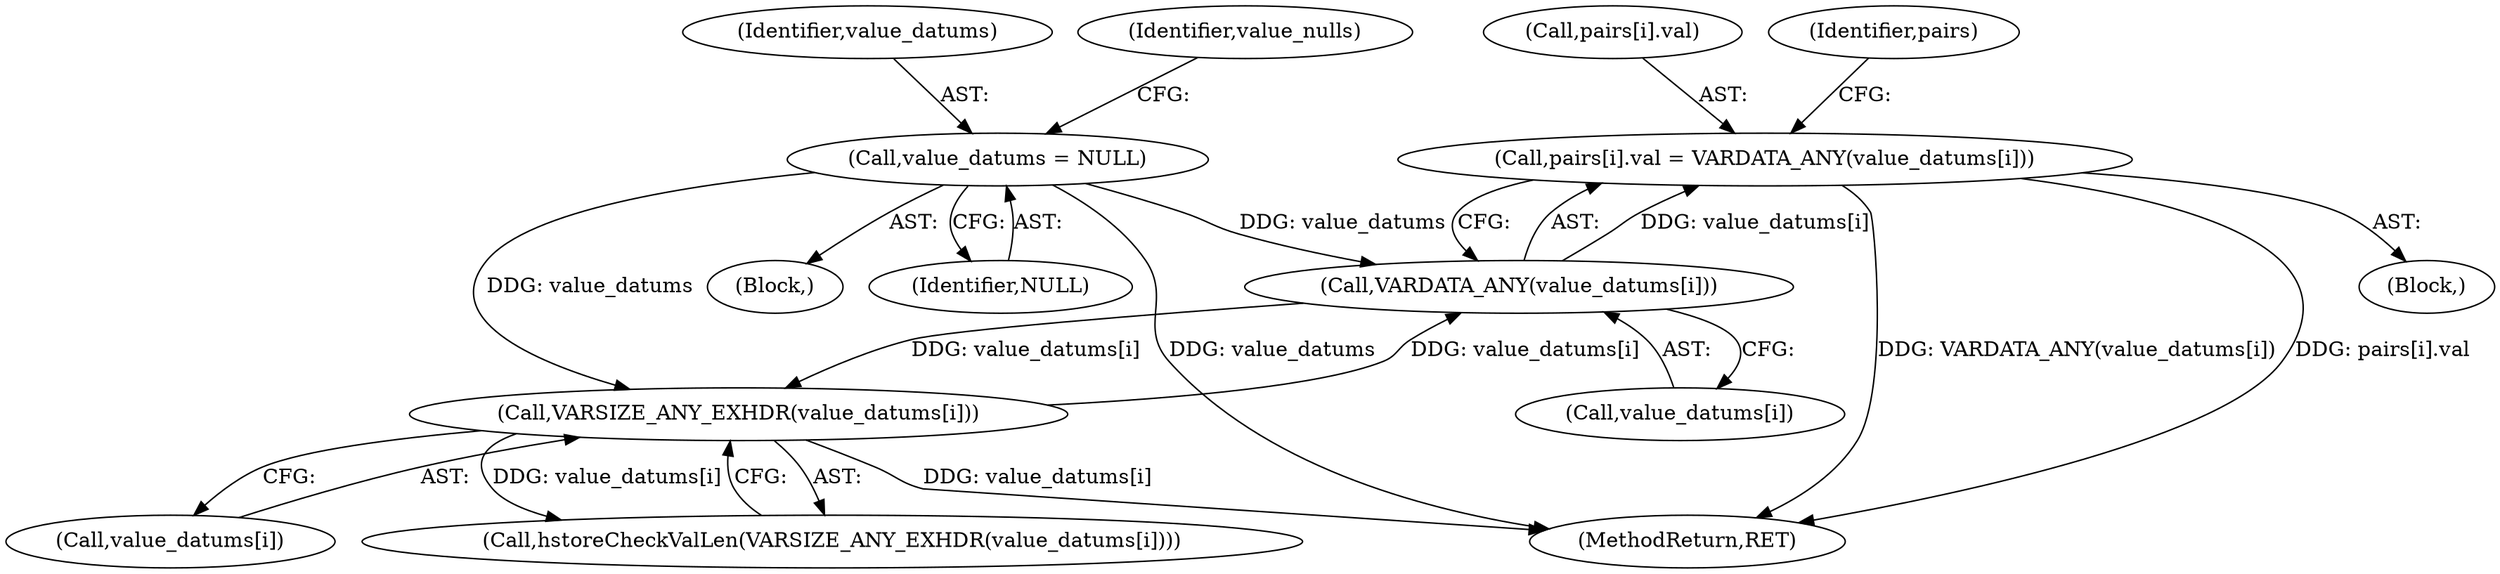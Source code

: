 digraph "0_postgres_31400a673325147e1205326008e32135a78b4d8a_0@pointer" {
"1000373" [label="(Call,pairs[i].val = VARDATA_ANY(value_datums[i]))"];
"1000379" [label="(Call,VARDATA_ANY(value_datums[i]))"];
"1000187" [label="(Call,value_datums = NULL)"];
"1000401" [label="(Call,VARSIZE_ANY_EXHDR(value_datums[i]))"];
"1000400" [label="(Call,hstoreCheckValLen(VARSIZE_ANY_EXHDR(value_datums[i])))"];
"1000374" [label="(Call,pairs[i].val)"];
"1000401" [label="(Call,VARSIZE_ANY_EXHDR(value_datums[i]))"];
"1000379" [label="(Call,VARDATA_ANY(value_datums[i]))"];
"1000180" [label="(Block,)"];
"1000386" [label="(Identifier,pairs)"];
"1000189" [label="(Identifier,NULL)"];
"1000188" [label="(Identifier,value_datums)"];
"1000373" [label="(Call,pairs[i].val = VARDATA_ANY(value_datums[i]))"];
"1000402" [label="(Call,value_datums[i])"];
"1000380" [label="(Call,value_datums[i])"];
"1000191" [label="(Identifier,value_nulls)"];
"1000434" [label="(MethodReturn,RET)"];
"1000187" [label="(Call,value_datums = NULL)"];
"1000362" [label="(Block,)"];
"1000373" -> "1000362"  [label="AST: "];
"1000373" -> "1000379"  [label="CFG: "];
"1000374" -> "1000373"  [label="AST: "];
"1000379" -> "1000373"  [label="AST: "];
"1000386" -> "1000373"  [label="CFG: "];
"1000373" -> "1000434"  [label="DDG: VARDATA_ANY(value_datums[i])"];
"1000373" -> "1000434"  [label="DDG: pairs[i].val"];
"1000379" -> "1000373"  [label="DDG: value_datums[i]"];
"1000379" -> "1000380"  [label="CFG: "];
"1000380" -> "1000379"  [label="AST: "];
"1000187" -> "1000379"  [label="DDG: value_datums"];
"1000401" -> "1000379"  [label="DDG: value_datums[i]"];
"1000379" -> "1000401"  [label="DDG: value_datums[i]"];
"1000187" -> "1000180"  [label="AST: "];
"1000187" -> "1000189"  [label="CFG: "];
"1000188" -> "1000187"  [label="AST: "];
"1000189" -> "1000187"  [label="AST: "];
"1000191" -> "1000187"  [label="CFG: "];
"1000187" -> "1000434"  [label="DDG: value_datums"];
"1000187" -> "1000401"  [label="DDG: value_datums"];
"1000401" -> "1000400"  [label="AST: "];
"1000401" -> "1000402"  [label="CFG: "];
"1000402" -> "1000401"  [label="AST: "];
"1000400" -> "1000401"  [label="CFG: "];
"1000401" -> "1000434"  [label="DDG: value_datums[i]"];
"1000401" -> "1000400"  [label="DDG: value_datums[i]"];
}
